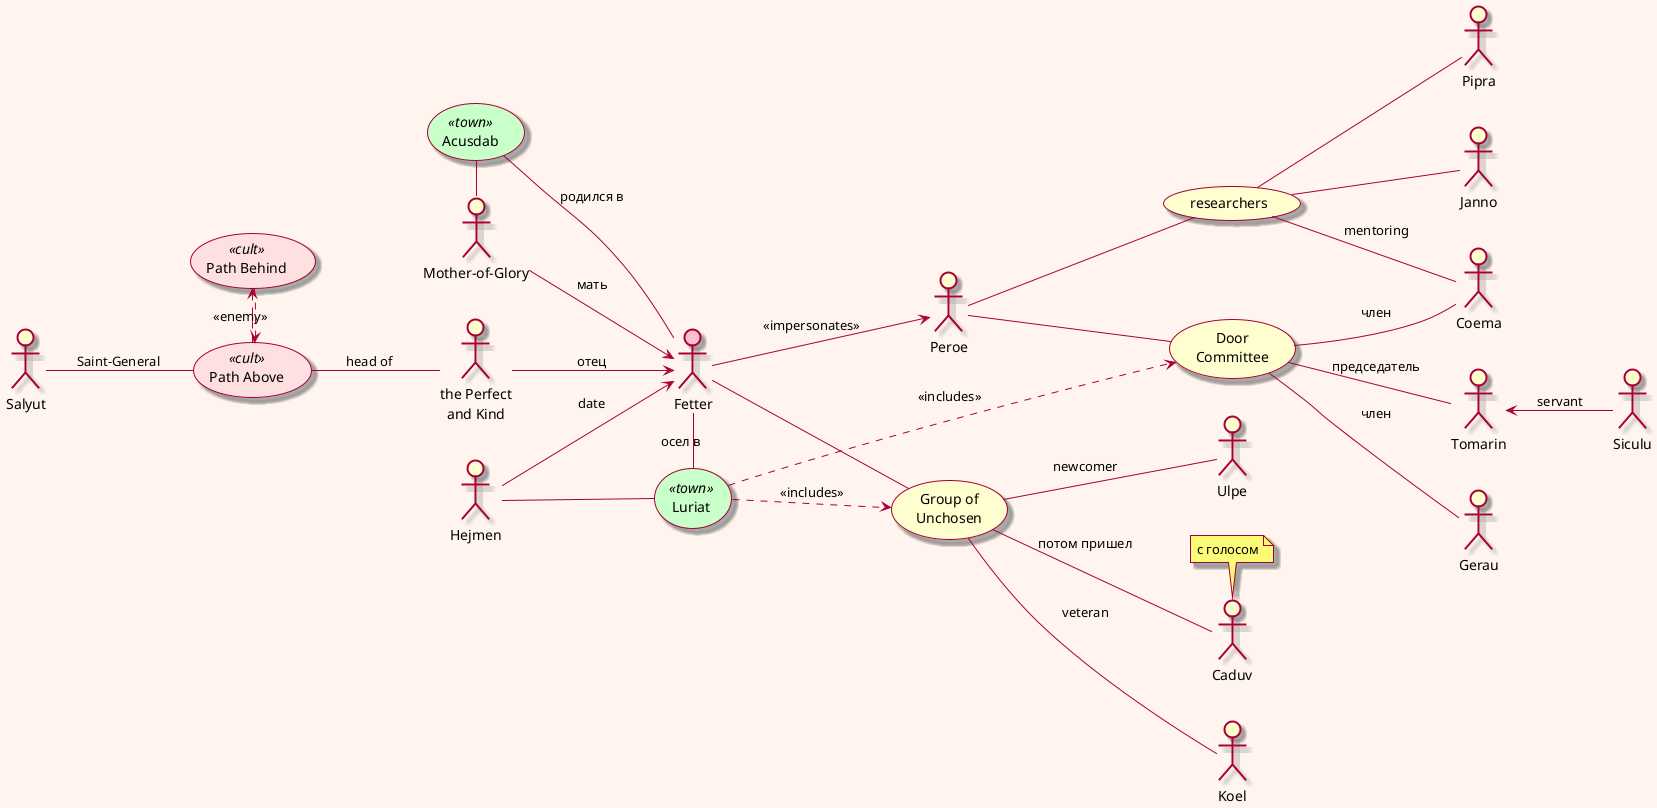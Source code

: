 @startuml

'left to right direction
skin rose
skinparam backgroundcolor seashell
skinparam wrapwidth 100
left to right direction
skinparam usecase<<town>>backgroundcolor technology
skinparam usecase<<cult>>backgroundcolor implementation

' Chapter 1

:Fetter: as fetter #pink

:Mother-of-Glory: as mother

:the Perfect and Kind: as father


mother --> fetter : мать
father --> fetter : отец

(Acusdab) <<town>>

(Acusdab) - mother
(Acusdab) - fetter : родился в

' Chapter 3
:Hejmen: as hejmen

hejmen --> fetter : date

(Luriat) as luriat <<town>>

hejmen -- luriat
fetter - luriat : осел в

(Group of Unchosen) as group

fetter -- group

luriat ..> group : <<includes>>

:Koel:
:Ulpe:

group -- :Koel: : veteran
group -- :Ulpe: : newcomer

' Chapter 4

group -- :Caduv: : потом пришел

note "с голосом"  as caduvNote
caduvNote . :Caduv:

' Chapter 7

(Path Above) as above <<cult>>
(Path Behind) as behind <<cult>>
above .> behind : <<enemy>>
behind .> above

above -- father : head of

Salyut -- above : Saint-General


' Chapter 8
:Peroe:

fetter --> :Peroe: : <<impersonates>>

:Peroe: -- (Door Committee )


(Door Committee ) -- :Tomarin: : председатель
:Tomarin: <-- :Siculu: : servant

luriat ...> (Door Committee ) : <<includes>>

(Door Committee ) -- :Gerau: : член
(Door Committee ) -- :Coema: : член

(researchers) -- :Coema: : mentoring
(researchers) -- :Pipra:

:Peroe: -- (researchers)

' Chapter 9

(researchers) -- :Janno:

@enduml